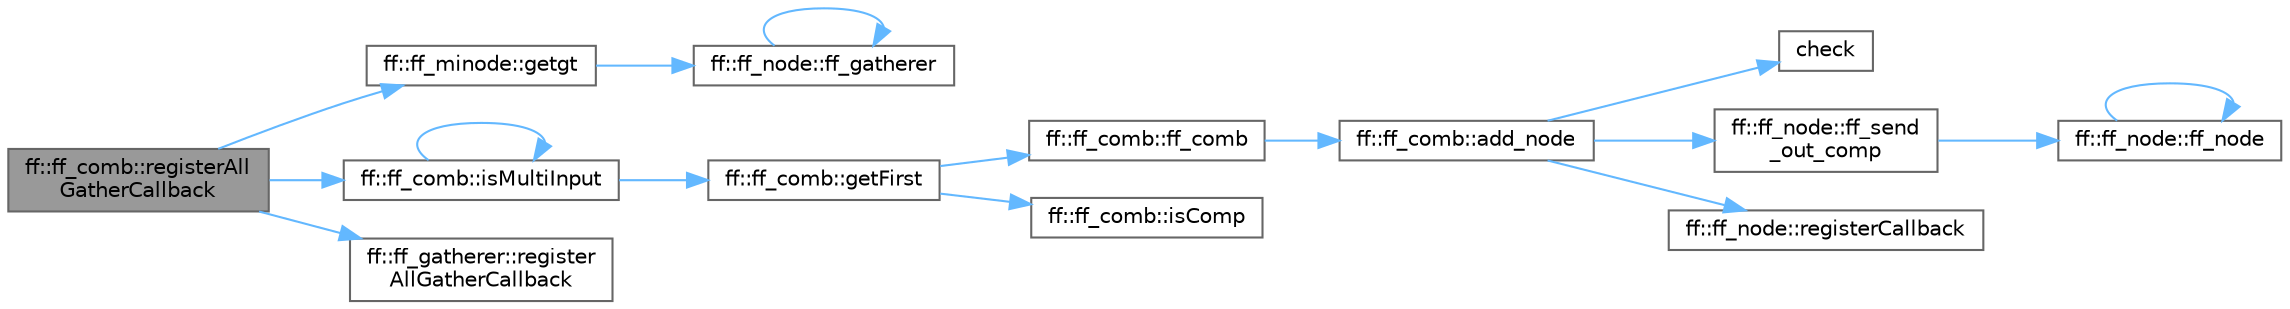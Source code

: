digraph "ff::ff_comb::registerAllGatherCallback"
{
 // LATEX_PDF_SIZE
  bgcolor="transparent";
  edge [fontname=Helvetica,fontsize=10,labelfontname=Helvetica,labelfontsize=10];
  node [fontname=Helvetica,fontsize=10,shape=box,height=0.2,width=0.4];
  rankdir="LR";
  Node1 [id="Node000001",label="ff::ff_comb::registerAll\lGatherCallback",height=0.2,width=0.4,color="gray40", fillcolor="grey60", style="filled", fontcolor="black",tooltip=" "];
  Node1 -> Node2 [id="edge1_Node000001_Node000002",color="steelblue1",style="solid",tooltip=" "];
  Node2 [id="Node000002",label="ff::ff_minode::getgt",height=0.2,width=0.4,color="grey40", fillcolor="white", style="filled",URL="$classff_1_1ff__minode.html#ad7e1b555afe336e138c169fbeecb2910",tooltip=" "];
  Node2 -> Node3 [id="edge2_Node000002_Node000003",color="steelblue1",style="solid",tooltip=" "];
  Node3 [id="Node000003",label="ff::ff_node::ff_gatherer",height=0.2,width=0.4,color="grey40", fillcolor="white", style="filled",URL="$classff_1_1ff__node.html#a60ba6ed26a612548d9930f0457bf852c",tooltip=" "];
  Node3 -> Node3 [id="edge3_Node000003_Node000003",color="steelblue1",style="solid",tooltip=" "];
  Node1 -> Node4 [id="edge4_Node000001_Node000004",color="steelblue1",style="solid",tooltip=" "];
  Node4 [id="Node000004",label="ff::ff_comb::isMultiInput",height=0.2,width=0.4,color="grey40", fillcolor="white", style="filled",URL="$classff_1_1ff__comb.html#ab0bc4bfda70f880a2ef4d38bc1e17603",tooltip=" "];
  Node4 -> Node5 [id="edge5_Node000004_Node000005",color="steelblue1",style="solid",tooltip=" "];
  Node5 [id="Node000005",label="ff::ff_comb::getFirst",height=0.2,width=0.4,color="grey40", fillcolor="white", style="filled",URL="$classff_1_1ff__comb.html#a04666b053cf96144dfc3f46f5cbd2185",tooltip=" "];
  Node5 -> Node6 [id="edge6_Node000005_Node000006",color="steelblue1",style="solid",tooltip=" "];
  Node6 [id="Node000006",label="ff::ff_comb::ff_comb",height=0.2,width=0.4,color="grey40", fillcolor="white", style="filled",URL="$classff_1_1ff__comb.html#a8618096f39cad089afd9e01a604a4c8c",tooltip=" "];
  Node6 -> Node7 [id="edge7_Node000006_Node000007",color="steelblue1",style="solid",tooltip=" "];
  Node7 [id="Node000007",label="ff::ff_comb::add_node",height=0.2,width=0.4,color="grey40", fillcolor="white", style="filled",URL="$classff_1_1ff__comb.html#a6b6e4b87897feda330028f7ec780bb65",tooltip=" "];
  Node7 -> Node8 [id="edge8_Node000007_Node000008",color="steelblue1",style="solid",tooltip=" "];
  Node8 [id="Node000008",label="check",height=0.2,width=0.4,color="grey40", fillcolor="white", style="filled",URL="$fastmath_8cpp.html#a1a1a6699085ce0fcd8a4602ac7404e72",tooltip=" "];
  Node7 -> Node9 [id="edge9_Node000007_Node000009",color="steelblue1",style="solid",tooltip=" "];
  Node9 [id="Node000009",label="ff::ff_node::ff_send\l_out_comp",height=0.2,width=0.4,color="grey40", fillcolor="white", style="filled",URL="$classff_1_1ff__node.html#afe5d23d824721119f1cfd766a1da53ed",tooltip=" "];
  Node9 -> Node10 [id="edge10_Node000009_Node000010",color="steelblue1",style="solid",tooltip=" "];
  Node10 [id="Node000010",label="ff::ff_node::ff_node",height=0.2,width=0.4,color="grey40", fillcolor="white", style="filled",URL="$classff_1_1ff__node.html#a53ab8b2244539766bdea3eb65cb04f9b",tooltip=" "];
  Node10 -> Node10 [id="edge11_Node000010_Node000010",color="steelblue1",style="solid",tooltip=" "];
  Node7 -> Node11 [id="edge12_Node000007_Node000011",color="steelblue1",style="solid",tooltip=" "];
  Node11 [id="Node000011",label="ff::ff_node::registerCallback",height=0.2,width=0.4,color="grey40", fillcolor="white", style="filled",URL="$classff_1_1ff__node.html#ad8c6802b7a49124aaab14b4d95ef06f0",tooltip=" "];
  Node5 -> Node12 [id="edge13_Node000005_Node000012",color="steelblue1",style="solid",tooltip=" "];
  Node12 [id="Node000012",label="ff::ff_comb::isComp",height=0.2,width=0.4,color="grey40", fillcolor="white", style="filled",URL="$classff_1_1ff__comb.html#a037c6481498f6a59e6d4d710cb8ed7a0",tooltip=" "];
  Node4 -> Node4 [id="edge14_Node000004_Node000004",color="steelblue1",style="solid",tooltip=" "];
  Node1 -> Node13 [id="edge15_Node000001_Node000013",color="steelblue1",style="solid",tooltip=" "];
  Node13 [id="Node000013",label="ff::ff_gatherer::register\lAllGatherCallback",height=0.2,width=0.4,color="grey40", fillcolor="white", style="filled",URL="$classff_1_1ff__gatherer.html#a6f76669c04288e73b43768e8d0dd6dec",tooltip=" "];
}
